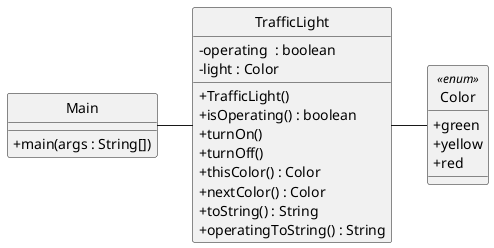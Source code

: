 @startuml
skinparam classAttributeIconSize 0
hide circle

class TrafficLight {
-operating  : boolean
-light : Color
+TrafficLight()
+isOperating() : boolean
+turnOn()
+turnOff()
+thisColor() : Color
+nextColor() : Color
+toString() : String
+operatingToString() : String
}
enum Color <<enum>> {
+green
+yellow
+red
}

class Main {
+ main(args : String[]) 
}

TrafficLight -right- Color
Main -right- TrafficLight

@enduml

